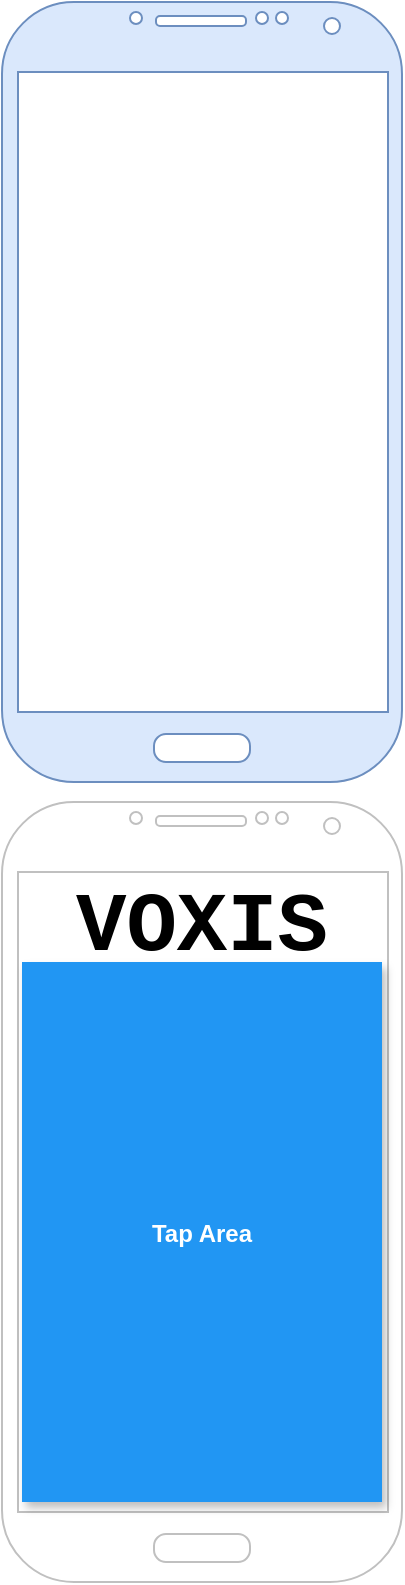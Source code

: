 <mxfile version="13.8.8" type="github">
  <diagram name="Page-1" id="e56a1550-8fbb-45ad-956c-1786394a9013">
    <mxGraphModel dx="868" dy="1319" grid="1" gridSize="10" guides="1" tooltips="1" connect="1" arrows="1" fold="1" page="1" pageScale="1" pageWidth="1169" pageHeight="827" background="#FFFFFF" math="0" shadow="0">
      <root>
        <mxCell id="0" />
        <mxCell id="1" parent="0" />
        <mxCell id="cO4MhVA1Q7RVWU0ZCWde-2" value="" style="verticalLabelPosition=bottom;verticalAlign=top;html=1;shadow=0;dashed=0;strokeWidth=1;shape=mxgraph.android.phone2;strokeColor=#6c8ebf;fillColor=#dae8fc;" vertex="1" parent="1">
          <mxGeometry x="360" y="-40" width="200" height="390" as="geometry" />
        </mxCell>
        <mxCell id="cO4MhVA1Q7RVWU0ZCWde-6" value="VOXIS" style="text;align=center;verticalAlign=middle;resizable=0;points=[];autosize=1;fontStyle=1;fontFamily=Courier New;fontSize=42;labelBackgroundColor=none;labelBorderColor=none;" vertex="1" parent="1">
          <mxGeometry x="390" y="384" width="140" height="60" as="geometry" />
        </mxCell>
        <mxCell id="cO4MhVA1Q7RVWU0ZCWde-10" value="" style="verticalLabelPosition=bottom;verticalAlign=top;html=1;shadow=0;dashed=0;strokeWidth=1;shape=mxgraph.android.phone2;strokeColor=#c0c0c0;labelBackgroundColor=none;fontFamily=Courier New;fontSize=42;" vertex="1" parent="1">
          <mxGeometry x="360" y="360" width="200" height="390" as="geometry" />
        </mxCell>
        <mxCell id="cO4MhVA1Q7RVWU0ZCWde-14" value="Tap Area" style="dashed=0;align=center;fontSize=12;shape=rect;fillColor=#2196F3;strokeColor=none;fontStyle=1;shadow=1;fontColor=#ffffff;labelBackgroundColor=none;html=0;" vertex="1" parent="1">
          <mxGeometry x="370" y="440" width="180" height="270" as="geometry" />
        </mxCell>
      </root>
    </mxGraphModel>
  </diagram>
</mxfile>
